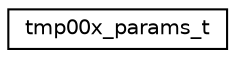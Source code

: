 digraph "Graphical Class Hierarchy"
{
 // LATEX_PDF_SIZE
  edge [fontname="Helvetica",fontsize="10",labelfontname="Helvetica",labelfontsize="10"];
  node [fontname="Helvetica",fontsize="10",shape=record];
  rankdir="LR";
  Node0 [label="tmp00x_params_t",height=0.2,width=0.4,color="black", fillcolor="white", style="filled",URL="$structtmp00x__params__t.html",tooltip="Parameters needed for device initialization."];
}
